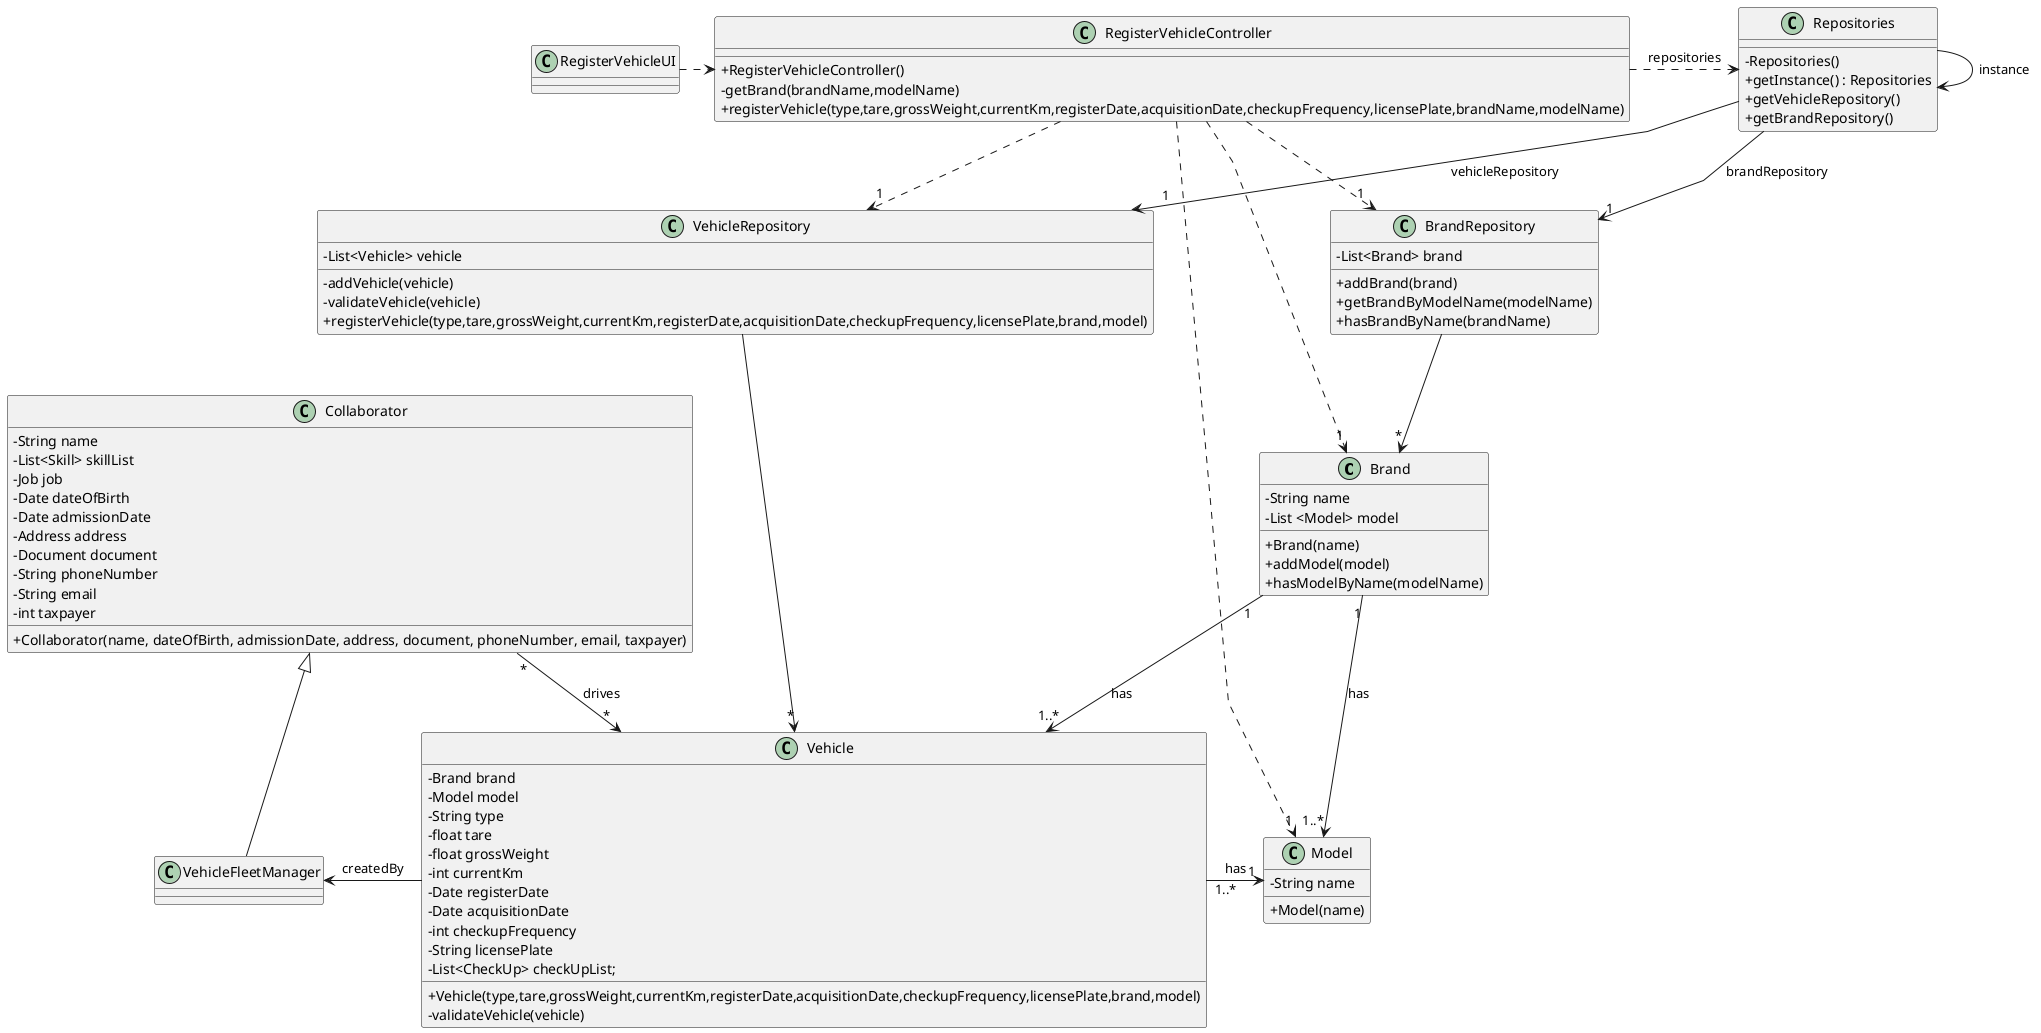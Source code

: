 @startuml
'skinparam monochrome true
skinparam packageStyle rectangle
skinparam shadowing false
skinparam linetype polyline
'skinparam linetype orto

skinparam classAttributeIconSize 0

'left to right direction

class Brand {
    -String name
    -List <Model> model

    +Brand(name)
    +addModel(model)
    +hasModelByName(modelName)
}

class Model {
    -String name

    +Model(name)
}

class Vehicle {
    -Brand brand
    -Model model
    -String type
    -float tare
    -float grossWeight
    -int currentKm
    -Date registerDate
    -Date acquisitionDate
    -int checkupFrequency
    -String licensePlate
    -List<CheckUp> checkUpList;

    +Vehicle(type,tare,grossWeight,currentKm,registerDate,acquisitionDate,checkupFrequency,licensePlate,brand,model)
    -validateVehicle(vehicle)
}

class RegisterVehicleController {

    +RegisterVehicleController()
    -getBrand(brandName,modelName)
    +registerVehicle(type,tare,grossWeight,currentKm,registerDate,acquisitionDate,checkupFrequency,licensePlate,brandName,modelName)
}

class RegisterVehicleUI {
}

class Collaborator {
    -String name
    -List<Skill> skillList
    -Job job
    -Date dateOfBirth
    -Date admissionDate
    -Address address
    -Document document
    -String phoneNumber
    -String email
    -int taxpayer

    + Collaborator(name, dateOfBirth, admissionDate, address, document, phoneNumber, email, taxpayer)
}

class VehicleFleetManager {
}

class Repositories {

    -Repositories()
    +getInstance() : Repositories
    +getVehicleRepository()
    +getBrandRepository()
}

class VehicleRepository {
    -List<Vehicle> vehicle

    -addVehicle(vehicle)
    -validateVehicle(vehicle)
    +registerVehicle(type,tare,grossWeight,currentKm,registerDate,acquisitionDate,checkupFrequency,licensePlate,brand,model)
}

class BrandRepository {
    -List<Brand> brand

    +addBrand(brand)
    +getBrandByModelName(modelName)
    +hasBrandByName(brandName)
}

RegisterVehicleController .> Repositories : repositories
RegisterVehicleController .> "1" VehicleRepository
RegisterVehicleController .> "1" BrandRepository
RegisterVehicleController ..> "1" Brand
RegisterVehicleController ..> "1" Model

RegisterVehicleUI .> RegisterVehicleController

Repositories -> Repositories : instance
Repositories --> "1" VehicleRepository : vehicleRepository
Repositories --> "1" BrandRepository : brandRepository

VehicleRepository ---> "*" Vehicle

BrandRepository --> "*" Brand

Collaborator  <|--  VehicleFleetManager
Collaborator "*" -> "*" Vehicle : drives

VehicleFleetManager <-  Vehicle: createdBy

Brand "1" --> "1..*" Model : has
Brand "1" --> "1..*" Vehicle : has

Vehicle "1..*" -> "1" Model : has

@enduml